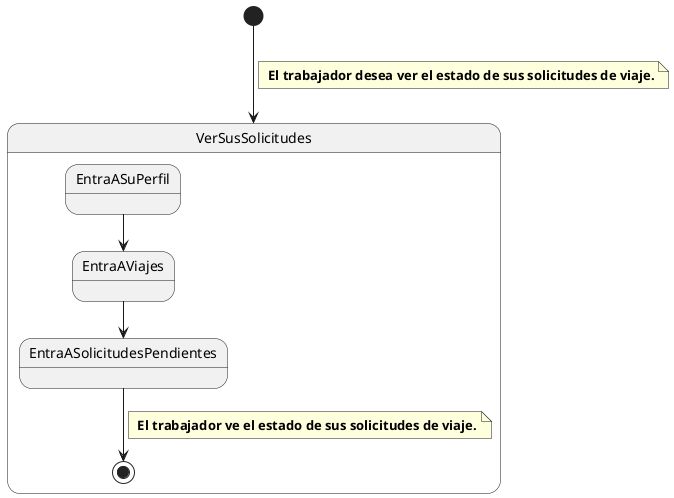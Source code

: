 @startuml VerSusSolicitudes
    [*] --> VerSusSolicitudes
note on link
 <b> El trabajador desea ver el estado de sus solicitudes de viaje.
end note

State VerSusSolicitudes{

    State StateEntraSuPerfil as "EntraASuPerfil"
    State StateEntraAViajes as "EntraAViajes"
    State StateSolicitudesPendientes as "EntraASolicitudesPendientes"

    StateEntraSuPerfil  --> StateEntraAViajes
    StateEntraAViajes --> StateSolicitudesPendientes
    StateSolicitudesPendientes --> [*]

}
note on link
 <b> El trabajador ve el estado de sus solicitudes de viaje.
end note

@enduml

